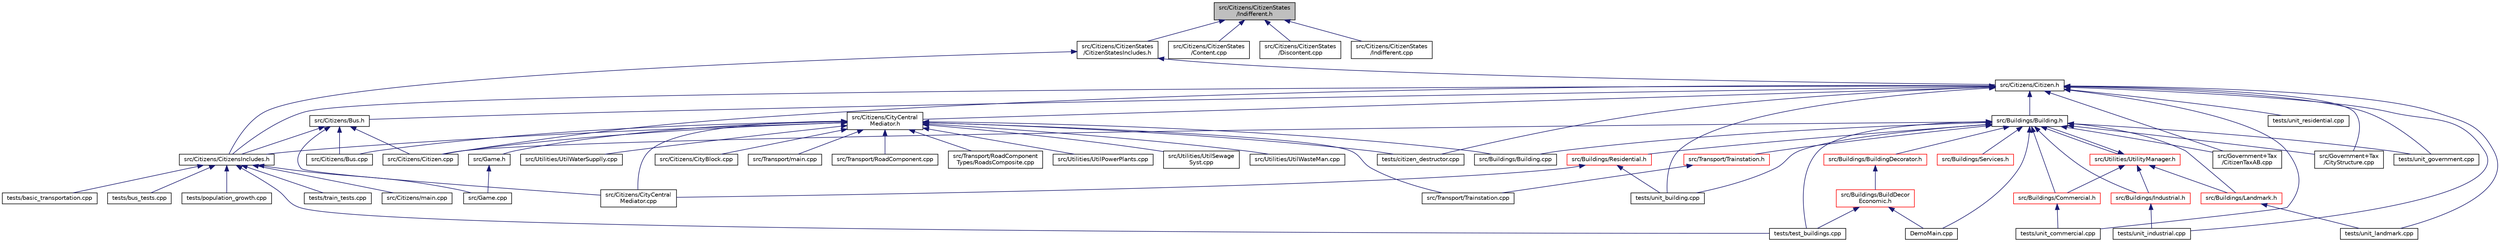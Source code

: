 digraph "src/Citizens/CitizenStates/Indifferent.h"
{
 // LATEX_PDF_SIZE
  edge [fontname="Helvetica",fontsize="10",labelfontname="Helvetica",labelfontsize="10"];
  node [fontname="Helvetica",fontsize="10",shape=record];
  Node1 [label="src/Citizens/CitizenStates\l/Indifferent.h",height=0.2,width=0.4,color="black", fillcolor="grey75", style="filled", fontcolor="black",tooltip=" "];
  Node1 -> Node2 [dir="back",color="midnightblue",fontsize="10",style="solid"];
  Node2 [label="src/Citizens/CitizenStates\l/CitizenStatesIncludes.h",height=0.2,width=0.4,color="black", fillcolor="white", style="filled",URL="$CitizenStatesIncludes_8h.html",tooltip=" "];
  Node2 -> Node3 [dir="back",color="midnightblue",fontsize="10",style="solid"];
  Node3 [label="src/Citizens/Citizen.h",height=0.2,width=0.4,color="black", fillcolor="white", style="filled",URL="$Citizen_8h.html",tooltip=" "];
  Node3 -> Node4 [dir="back",color="midnightblue",fontsize="10",style="solid"];
  Node4 [label="src/Buildings/Building.h",height=0.2,width=0.4,color="black", fillcolor="white", style="filled",URL="$Building_8h.html",tooltip=" "];
  Node4 -> Node5 [dir="back",color="midnightblue",fontsize="10",style="solid"];
  Node5 [label="DemoMain.cpp",height=0.2,width=0.4,color="black", fillcolor="white", style="filled",URL="$DemoMain_8cpp.html",tooltip=" "];
  Node4 -> Node6 [dir="back",color="midnightblue",fontsize="10",style="solid"];
  Node6 [label="src/Buildings/Building.cpp",height=0.2,width=0.4,color="black", fillcolor="white", style="filled",URL="$Building_8cpp.html",tooltip=" "];
  Node4 -> Node7 [dir="back",color="midnightblue",fontsize="10",style="solid"];
  Node7 [label="src/Buildings/BuildingDecorator.h",height=0.2,width=0.4,color="red", fillcolor="white", style="filled",URL="$BuildingDecorator_8h.html",tooltip=" "];
  Node7 -> Node8 [dir="back",color="midnightblue",fontsize="10",style="solid"];
  Node8 [label="src/Buildings/BuildDecor\lEconomic.h",height=0.2,width=0.4,color="red", fillcolor="white", style="filled",URL="$BuildDecorEconomic_8h.html",tooltip=" "];
  Node8 -> Node5 [dir="back",color="midnightblue",fontsize="10",style="solid"];
  Node8 -> Node10 [dir="back",color="midnightblue",fontsize="10",style="solid"];
  Node10 [label="tests/test_buildings.cpp",height=0.2,width=0.4,color="black", fillcolor="white", style="filled",URL="$test__buildings_8cpp.html",tooltip=" "];
  Node4 -> Node17 [dir="back",color="midnightblue",fontsize="10",style="solid"];
  Node17 [label="src/Buildings/Commercial.h",height=0.2,width=0.4,color="red", fillcolor="white", style="filled",URL="$Commercial_8h.html",tooltip=" "];
  Node17 -> Node27 [dir="back",color="midnightblue",fontsize="10",style="solid"];
  Node27 [label="tests/unit_commercial.cpp",height=0.2,width=0.4,color="black", fillcolor="white", style="filled",URL="$unit__commercial_8cpp.html",tooltip=" "];
  Node4 -> Node44 [dir="back",color="midnightblue",fontsize="10",style="solid"];
  Node44 [label="src/Buildings/Industrial.h",height=0.2,width=0.4,color="red", fillcolor="white", style="filled",URL="$Industrial_8h.html",tooltip=" "];
  Node44 -> Node47 [dir="back",color="midnightblue",fontsize="10",style="solid"];
  Node47 [label="tests/unit_industrial.cpp",height=0.2,width=0.4,color="black", fillcolor="white", style="filled",URL="$unit__industrial_8cpp.html",tooltip=" "];
  Node4 -> Node53 [dir="back",color="midnightblue",fontsize="10",style="solid"];
  Node53 [label="src/Buildings/Landmark.h",height=0.2,width=0.4,color="red", fillcolor="white", style="filled",URL="$Landmark_8h.html",tooltip=" "];
  Node53 -> Node56 [dir="back",color="midnightblue",fontsize="10",style="solid"];
  Node56 [label="tests/unit_landmark.cpp",height=0.2,width=0.4,color="black", fillcolor="white", style="filled",URL="$unit__landmark_8cpp.html",tooltip=" "];
  Node4 -> Node62 [dir="back",color="midnightblue",fontsize="10",style="solid"];
  Node62 [label="src/Buildings/Residential.h",height=0.2,width=0.4,color="red", fillcolor="white", style="filled",URL="$Residential_8h.html",tooltip=" "];
  Node62 -> Node75 [dir="back",color="midnightblue",fontsize="10",style="solid"];
  Node75 [label="src/Citizens/CityCentral\lMediator.cpp",height=0.2,width=0.4,color="black", fillcolor="white", style="filled",URL="$CityCentralMediator_8cpp.html",tooltip=" "];
  Node62 -> Node71 [dir="back",color="midnightblue",fontsize="10",style="solid"];
  Node71 [label="tests/unit_building.cpp",height=0.2,width=0.4,color="black", fillcolor="white", style="filled",URL="$unit__building_8cpp.html",tooltip=" "];
  Node4 -> Node76 [dir="back",color="midnightblue",fontsize="10",style="solid"];
  Node76 [label="src/Buildings/Services.h",height=0.2,width=0.4,color="red", fillcolor="white", style="filled",URL="$Services_8h.html",tooltip=" "];
  Node4 -> Node87 [dir="back",color="midnightblue",fontsize="10",style="solid"];
  Node87 [label="src/Citizens/Citizen.cpp",height=0.2,width=0.4,color="black", fillcolor="white", style="filled",URL="$Citizen_8cpp.html",tooltip=" "];
  Node4 -> Node88 [dir="back",color="midnightblue",fontsize="10",style="solid"];
  Node88 [label="src/Government+Tax\l/CitizenTaxAB.cpp",height=0.2,width=0.4,color="black", fillcolor="white", style="filled",URL="$CitizenTaxAB_8cpp.html",tooltip=" "];
  Node4 -> Node89 [dir="back",color="midnightblue",fontsize="10",style="solid"];
  Node89 [label="src/Government+Tax\l/CityStructure.cpp",height=0.2,width=0.4,color="black", fillcolor="white", style="filled",URL="$CityStructure_8cpp.html",tooltip=" "];
  Node4 -> Node90 [dir="back",color="midnightblue",fontsize="10",style="solid"];
  Node90 [label="src/Transport/Trainstation.h",height=0.2,width=0.4,color="red", fillcolor="white", style="filled",URL="$Trainstation_8h.html",tooltip=" "];
  Node90 -> Node91 [dir="back",color="midnightblue",fontsize="10",style="solid"];
  Node91 [label="src/Transport/Trainstation.cpp",height=0.2,width=0.4,color="black", fillcolor="white", style="filled",URL="$Trainstation_8cpp.html",tooltip=" "];
  Node4 -> Node95 [dir="back",color="midnightblue",fontsize="10",style="solid"];
  Node95 [label="src/Utilities/UtilityManager.h",height=0.2,width=0.4,color="red", fillcolor="white", style="filled",URL="$UtilityManager_8h.html",tooltip="Header file for the UtilityManager class, which serves as an abstract base class for utility services..."];
  Node95 -> Node4 [dir="back",color="midnightblue",fontsize="10",style="solid"];
  Node95 -> Node17 [dir="back",color="midnightblue",fontsize="10",style="solid"];
  Node95 -> Node44 [dir="back",color="midnightblue",fontsize="10",style="solid"];
  Node95 -> Node53 [dir="back",color="midnightblue",fontsize="10",style="solid"];
  Node4 -> Node10 [dir="back",color="midnightblue",fontsize="10",style="solid"];
  Node4 -> Node71 [dir="back",color="midnightblue",fontsize="10",style="solid"];
  Node4 -> Node103 [dir="back",color="midnightblue",fontsize="10",style="solid"];
  Node103 [label="tests/unit_government.cpp",height=0.2,width=0.4,color="black", fillcolor="white", style="filled",URL="$unit__government_8cpp.html",tooltip=" "];
  Node3 -> Node104 [dir="back",color="midnightblue",fontsize="10",style="solid"];
  Node104 [label="src/Citizens/Bus.h",height=0.2,width=0.4,color="black", fillcolor="white", style="filled",URL="$Bus_8h.html",tooltip=" "];
  Node104 -> Node93 [dir="back",color="midnightblue",fontsize="10",style="solid"];
  Node93 [label="src/Citizens/Bus.cpp",height=0.2,width=0.4,color="black", fillcolor="white", style="filled",URL="$Bus_8cpp.html",tooltip=" "];
  Node104 -> Node87 [dir="back",color="midnightblue",fontsize="10",style="solid"];
  Node104 -> Node105 [dir="back",color="midnightblue",fontsize="10",style="solid"];
  Node105 [label="src/Citizens/CitizensIncludes.h",height=0.2,width=0.4,color="black", fillcolor="white", style="filled",URL="$CitizensIncludes_8h.html",tooltip=" "];
  Node105 -> Node106 [dir="back",color="midnightblue",fontsize="10",style="solid"];
  Node106 [label="src/Citizens/main.cpp",height=0.2,width=0.4,color="black", fillcolor="white", style="filled",URL="$Citizens_2main_8cpp.html",tooltip=" "];
  Node105 -> Node23 [dir="back",color="midnightblue",fontsize="10",style="solid"];
  Node23 [label="src/Game.cpp",height=0.2,width=0.4,color="black", fillcolor="white", style="filled",URL="$Game_8cpp.html",tooltip=" "];
  Node105 -> Node32 [dir="back",color="midnightblue",fontsize="10",style="solid"];
  Node32 [label="tests/basic_transportation.cpp",height=0.2,width=0.4,color="black", fillcolor="white", style="filled",URL="$basic__transportation_8cpp.html",tooltip=" "];
  Node105 -> Node25 [dir="back",color="midnightblue",fontsize="10",style="solid"];
  Node25 [label="tests/bus_tests.cpp",height=0.2,width=0.4,color="black", fillcolor="white", style="filled",URL="$bus__tests_8cpp.html",tooltip=" "];
  Node105 -> Node68 [dir="back",color="midnightblue",fontsize="10",style="solid"];
  Node68 [label="tests/population_growth.cpp",height=0.2,width=0.4,color="black", fillcolor="white", style="filled",URL="$population__growth_8cpp.html",tooltip=" "];
  Node105 -> Node10 [dir="back",color="midnightblue",fontsize="10",style="solid"];
  Node105 -> Node26 [dir="back",color="midnightblue",fontsize="10",style="solid"];
  Node26 [label="tests/train_tests.cpp",height=0.2,width=0.4,color="black", fillcolor="white", style="filled",URL="$train__tests_8cpp.html",tooltip=" "];
  Node104 -> Node75 [dir="back",color="midnightblue",fontsize="10",style="solid"];
  Node3 -> Node87 [dir="back",color="midnightblue",fontsize="10",style="solid"];
  Node3 -> Node105 [dir="back",color="midnightblue",fontsize="10",style="solid"];
  Node3 -> Node107 [dir="back",color="midnightblue",fontsize="10",style="solid"];
  Node107 [label="src/Citizens/CityCentral\lMediator.h",height=0.2,width=0.4,color="black", fillcolor="white", style="filled",URL="$CityCentralMediator_8h.html",tooltip=" "];
  Node107 -> Node6 [dir="back",color="midnightblue",fontsize="10",style="solid"];
  Node107 -> Node93 [dir="back",color="midnightblue",fontsize="10",style="solid"];
  Node107 -> Node87 [dir="back",color="midnightblue",fontsize="10",style="solid"];
  Node107 -> Node105 [dir="back",color="midnightblue",fontsize="10",style="solid"];
  Node107 -> Node108 [dir="back",color="midnightblue",fontsize="10",style="solid"];
  Node108 [label="src/Citizens/CityBlock.cpp",height=0.2,width=0.4,color="black", fillcolor="white", style="filled",URL="$CityBlock_8cpp.html",tooltip=" "];
  Node107 -> Node75 [dir="back",color="midnightblue",fontsize="10",style="solid"];
  Node107 -> Node22 [dir="back",color="midnightblue",fontsize="10",style="solid"];
  Node22 [label="src/Game.h",height=0.2,width=0.4,color="black", fillcolor="white", style="filled",URL="$Game_8h.html",tooltip=" "];
  Node22 -> Node23 [dir="back",color="midnightblue",fontsize="10",style="solid"];
  Node107 -> Node94 [dir="back",color="midnightblue",fontsize="10",style="solid"];
  Node94 [label="src/Transport/main.cpp",height=0.2,width=0.4,color="black", fillcolor="white", style="filled",URL="$Transport_2main_8cpp.html",tooltip=" "];
  Node107 -> Node109 [dir="back",color="midnightblue",fontsize="10",style="solid"];
  Node109 [label="src/Transport/RoadComponent.cpp",height=0.2,width=0.4,color="black", fillcolor="white", style="filled",URL="$RoadComponent_8cpp.html",tooltip=" "];
  Node107 -> Node110 [dir="back",color="midnightblue",fontsize="10",style="solid"];
  Node110 [label="src/Transport/RoadComponent\lTypes/RoadsComposite.cpp",height=0.2,width=0.4,color="black", fillcolor="white", style="filled",URL="$RoadsComposite_8cpp.html",tooltip=" "];
  Node107 -> Node91 [dir="back",color="midnightblue",fontsize="10",style="solid"];
  Node107 -> Node98 [dir="back",color="midnightblue",fontsize="10",style="solid"];
  Node98 [label="src/Utilities/UtilPowerPlants.cpp",height=0.2,width=0.4,color="black", fillcolor="white", style="filled",URL="$UtilPowerPlants_8cpp.html",tooltip=" "];
  Node107 -> Node111 [dir="back",color="midnightblue",fontsize="10",style="solid"];
  Node111 [label="src/Utilities/UtilSewage\lSyst.cpp",height=0.2,width=0.4,color="black", fillcolor="white", style="filled",URL="$UtilSewageSyst_8cpp.html",tooltip=" "];
  Node107 -> Node100 [dir="back",color="midnightblue",fontsize="10",style="solid"];
  Node100 [label="src/Utilities/UtilWasteMan.cpp",height=0.2,width=0.4,color="black", fillcolor="white", style="filled",URL="$UtilWasteMan_8cpp.html",tooltip=" "];
  Node107 -> Node102 [dir="back",color="midnightblue",fontsize="10",style="solid"];
  Node102 [label="src/Utilities/UtilWaterSupplly.cpp",height=0.2,width=0.4,color="black", fillcolor="white", style="filled",URL="$UtilWaterSupplly_8cpp.html",tooltip=" "];
  Node107 -> Node112 [dir="back",color="midnightblue",fontsize="10",style="solid"];
  Node112 [label="tests/citizen_destructor.cpp",height=0.2,width=0.4,color="black", fillcolor="white", style="filled",URL="$citizen__destructor_8cpp.html",tooltip=" "];
  Node3 -> Node88 [dir="back",color="midnightblue",fontsize="10",style="solid"];
  Node3 -> Node89 [dir="back",color="midnightblue",fontsize="10",style="solid"];
  Node3 -> Node112 [dir="back",color="midnightblue",fontsize="10",style="solid"];
  Node3 -> Node71 [dir="back",color="midnightblue",fontsize="10",style="solid"];
  Node3 -> Node27 [dir="back",color="midnightblue",fontsize="10",style="solid"];
  Node3 -> Node103 [dir="back",color="midnightblue",fontsize="10",style="solid"];
  Node3 -> Node47 [dir="back",color="midnightblue",fontsize="10",style="solid"];
  Node3 -> Node56 [dir="back",color="midnightblue",fontsize="10",style="solid"];
  Node3 -> Node65 [dir="back",color="midnightblue",fontsize="10",style="solid"];
  Node65 [label="tests/unit_residential.cpp",height=0.2,width=0.4,color="black", fillcolor="white", style="filled",URL="$unit__residential_8cpp.html",tooltip=" "];
  Node2 -> Node105 [dir="back",color="midnightblue",fontsize="10",style="solid"];
  Node1 -> Node113 [dir="back",color="midnightblue",fontsize="10",style="solid"];
  Node113 [label="src/Citizens/CitizenStates\l/Content.cpp",height=0.2,width=0.4,color="black", fillcolor="white", style="filled",URL="$Content_8cpp.html",tooltip=" "];
  Node1 -> Node114 [dir="back",color="midnightblue",fontsize="10",style="solid"];
  Node114 [label="src/Citizens/CitizenStates\l/Discontent.cpp",height=0.2,width=0.4,color="black", fillcolor="white", style="filled",URL="$Discontent_8cpp.html",tooltip=" "];
  Node1 -> Node115 [dir="back",color="midnightblue",fontsize="10",style="solid"];
  Node115 [label="src/Citizens/CitizenStates\l/Indifferent.cpp",height=0.2,width=0.4,color="black", fillcolor="white", style="filled",URL="$Indifferent_8cpp.html",tooltip=" "];
}
